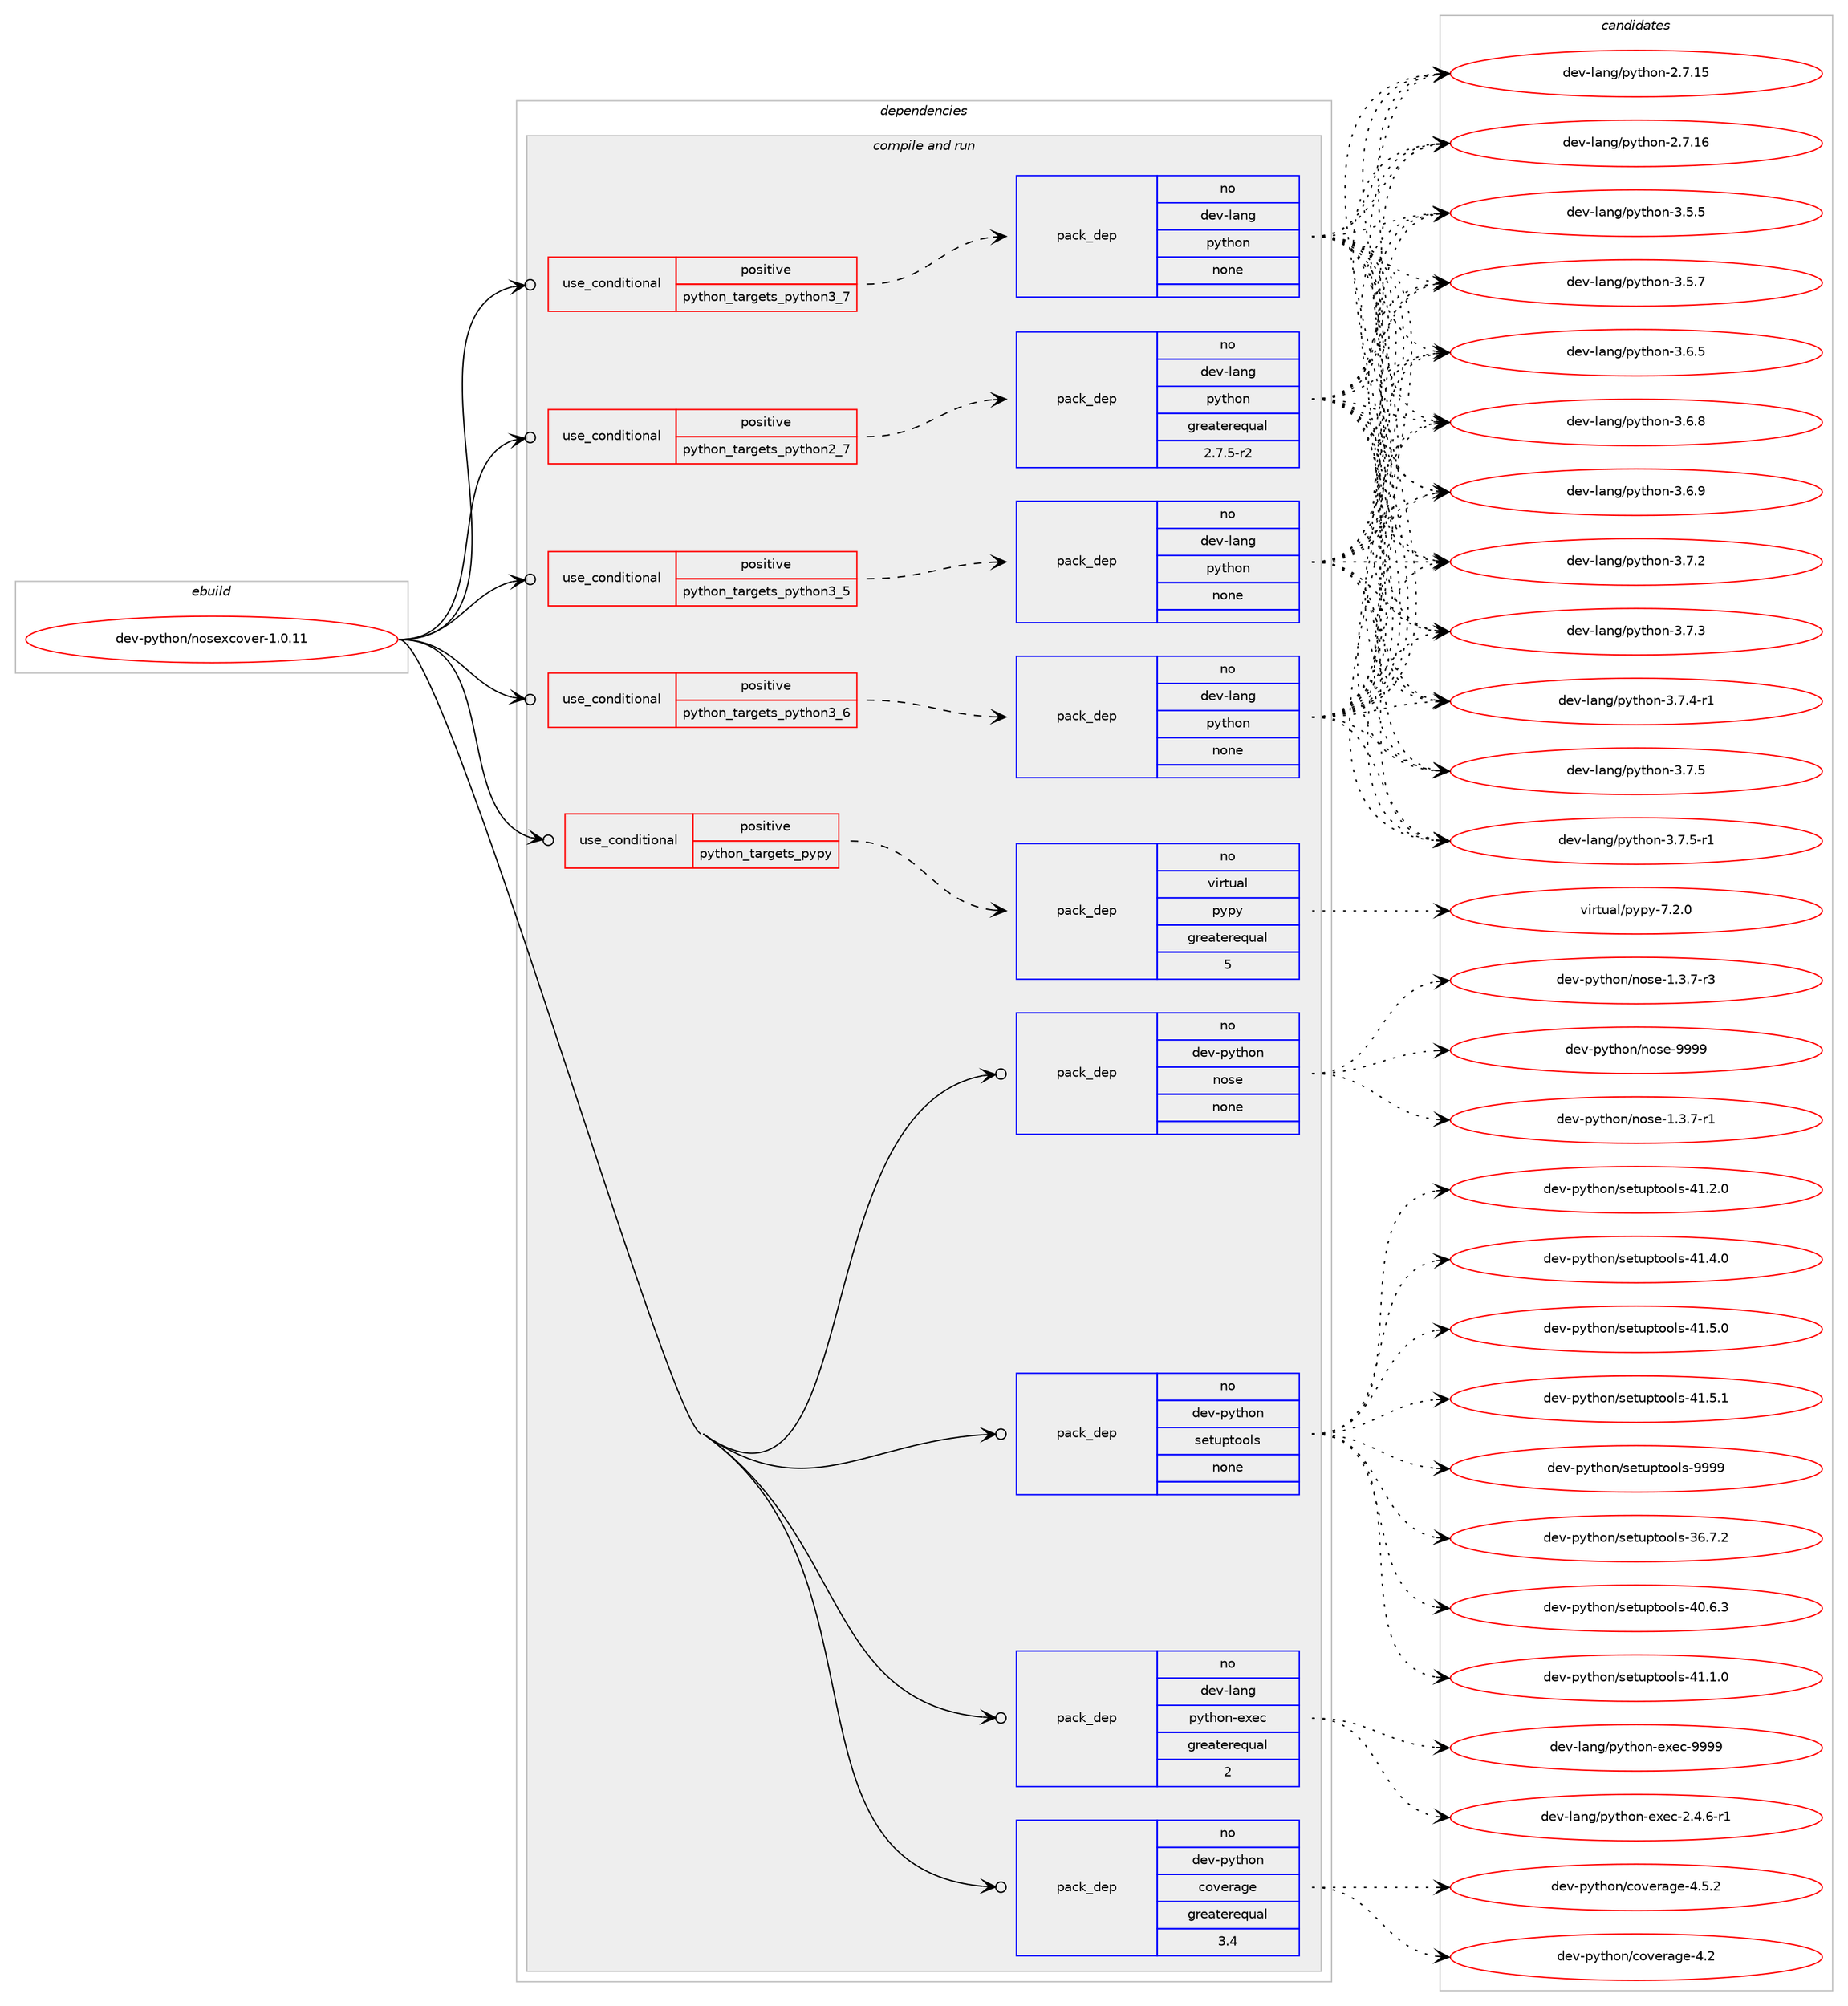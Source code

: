 digraph prolog {

# *************
# Graph options
# *************

newrank=true;
concentrate=true;
compound=true;
graph [rankdir=LR,fontname=Helvetica,fontsize=10,ranksep=1.5];#, ranksep=2.5, nodesep=0.2];
edge  [arrowhead=vee];
node  [fontname=Helvetica,fontsize=10];

# **********
# The ebuild
# **********

subgraph cluster_leftcol {
color=gray;
rank=same;
label=<<i>ebuild</i>>;
id [label="dev-python/nosexcover-1.0.11", color=red, width=4, href="../dev-python/nosexcover-1.0.11.svg"];
}

# ****************
# The dependencies
# ****************

subgraph cluster_midcol {
color=gray;
label=<<i>dependencies</i>>;
subgraph cluster_compile {
fillcolor="#eeeeee";
style=filled;
label=<<i>compile</i>>;
}
subgraph cluster_compileandrun {
fillcolor="#eeeeee";
style=filled;
label=<<i>compile and run</i>>;
subgraph cond143270 {
dependency616991 [label=<<TABLE BORDER="0" CELLBORDER="1" CELLSPACING="0" CELLPADDING="4"><TR><TD ROWSPAN="3" CELLPADDING="10">use_conditional</TD></TR><TR><TD>positive</TD></TR><TR><TD>python_targets_pypy</TD></TR></TABLE>>, shape=none, color=red];
subgraph pack461913 {
dependency616992 [label=<<TABLE BORDER="0" CELLBORDER="1" CELLSPACING="0" CELLPADDING="4" WIDTH="220"><TR><TD ROWSPAN="6" CELLPADDING="30">pack_dep</TD></TR><TR><TD WIDTH="110">no</TD></TR><TR><TD>virtual</TD></TR><TR><TD>pypy</TD></TR><TR><TD>greaterequal</TD></TR><TR><TD>5</TD></TR></TABLE>>, shape=none, color=blue];
}
dependency616991:e -> dependency616992:w [weight=20,style="dashed",arrowhead="vee"];
}
id:e -> dependency616991:w [weight=20,style="solid",arrowhead="odotvee"];
subgraph cond143271 {
dependency616993 [label=<<TABLE BORDER="0" CELLBORDER="1" CELLSPACING="0" CELLPADDING="4"><TR><TD ROWSPAN="3" CELLPADDING="10">use_conditional</TD></TR><TR><TD>positive</TD></TR><TR><TD>python_targets_python2_7</TD></TR></TABLE>>, shape=none, color=red];
subgraph pack461914 {
dependency616994 [label=<<TABLE BORDER="0" CELLBORDER="1" CELLSPACING="0" CELLPADDING="4" WIDTH="220"><TR><TD ROWSPAN="6" CELLPADDING="30">pack_dep</TD></TR><TR><TD WIDTH="110">no</TD></TR><TR><TD>dev-lang</TD></TR><TR><TD>python</TD></TR><TR><TD>greaterequal</TD></TR><TR><TD>2.7.5-r2</TD></TR></TABLE>>, shape=none, color=blue];
}
dependency616993:e -> dependency616994:w [weight=20,style="dashed",arrowhead="vee"];
}
id:e -> dependency616993:w [weight=20,style="solid",arrowhead="odotvee"];
subgraph cond143272 {
dependency616995 [label=<<TABLE BORDER="0" CELLBORDER="1" CELLSPACING="0" CELLPADDING="4"><TR><TD ROWSPAN="3" CELLPADDING="10">use_conditional</TD></TR><TR><TD>positive</TD></TR><TR><TD>python_targets_python3_5</TD></TR></TABLE>>, shape=none, color=red];
subgraph pack461915 {
dependency616996 [label=<<TABLE BORDER="0" CELLBORDER="1" CELLSPACING="0" CELLPADDING="4" WIDTH="220"><TR><TD ROWSPAN="6" CELLPADDING="30">pack_dep</TD></TR><TR><TD WIDTH="110">no</TD></TR><TR><TD>dev-lang</TD></TR><TR><TD>python</TD></TR><TR><TD>none</TD></TR><TR><TD></TD></TR></TABLE>>, shape=none, color=blue];
}
dependency616995:e -> dependency616996:w [weight=20,style="dashed",arrowhead="vee"];
}
id:e -> dependency616995:w [weight=20,style="solid",arrowhead="odotvee"];
subgraph cond143273 {
dependency616997 [label=<<TABLE BORDER="0" CELLBORDER="1" CELLSPACING="0" CELLPADDING="4"><TR><TD ROWSPAN="3" CELLPADDING="10">use_conditional</TD></TR><TR><TD>positive</TD></TR><TR><TD>python_targets_python3_6</TD></TR></TABLE>>, shape=none, color=red];
subgraph pack461916 {
dependency616998 [label=<<TABLE BORDER="0" CELLBORDER="1" CELLSPACING="0" CELLPADDING="4" WIDTH="220"><TR><TD ROWSPAN="6" CELLPADDING="30">pack_dep</TD></TR><TR><TD WIDTH="110">no</TD></TR><TR><TD>dev-lang</TD></TR><TR><TD>python</TD></TR><TR><TD>none</TD></TR><TR><TD></TD></TR></TABLE>>, shape=none, color=blue];
}
dependency616997:e -> dependency616998:w [weight=20,style="dashed",arrowhead="vee"];
}
id:e -> dependency616997:w [weight=20,style="solid",arrowhead="odotvee"];
subgraph cond143274 {
dependency616999 [label=<<TABLE BORDER="0" CELLBORDER="1" CELLSPACING="0" CELLPADDING="4"><TR><TD ROWSPAN="3" CELLPADDING="10">use_conditional</TD></TR><TR><TD>positive</TD></TR><TR><TD>python_targets_python3_7</TD></TR></TABLE>>, shape=none, color=red];
subgraph pack461917 {
dependency617000 [label=<<TABLE BORDER="0" CELLBORDER="1" CELLSPACING="0" CELLPADDING="4" WIDTH="220"><TR><TD ROWSPAN="6" CELLPADDING="30">pack_dep</TD></TR><TR><TD WIDTH="110">no</TD></TR><TR><TD>dev-lang</TD></TR><TR><TD>python</TD></TR><TR><TD>none</TD></TR><TR><TD></TD></TR></TABLE>>, shape=none, color=blue];
}
dependency616999:e -> dependency617000:w [weight=20,style="dashed",arrowhead="vee"];
}
id:e -> dependency616999:w [weight=20,style="solid",arrowhead="odotvee"];
subgraph pack461918 {
dependency617001 [label=<<TABLE BORDER="0" CELLBORDER="1" CELLSPACING="0" CELLPADDING="4" WIDTH="220"><TR><TD ROWSPAN="6" CELLPADDING="30">pack_dep</TD></TR><TR><TD WIDTH="110">no</TD></TR><TR><TD>dev-lang</TD></TR><TR><TD>python-exec</TD></TR><TR><TD>greaterequal</TD></TR><TR><TD>2</TD></TR></TABLE>>, shape=none, color=blue];
}
id:e -> dependency617001:w [weight=20,style="solid",arrowhead="odotvee"];
subgraph pack461919 {
dependency617002 [label=<<TABLE BORDER="0" CELLBORDER="1" CELLSPACING="0" CELLPADDING="4" WIDTH="220"><TR><TD ROWSPAN="6" CELLPADDING="30">pack_dep</TD></TR><TR><TD WIDTH="110">no</TD></TR><TR><TD>dev-python</TD></TR><TR><TD>coverage</TD></TR><TR><TD>greaterequal</TD></TR><TR><TD>3.4</TD></TR></TABLE>>, shape=none, color=blue];
}
id:e -> dependency617002:w [weight=20,style="solid",arrowhead="odotvee"];
subgraph pack461920 {
dependency617003 [label=<<TABLE BORDER="0" CELLBORDER="1" CELLSPACING="0" CELLPADDING="4" WIDTH="220"><TR><TD ROWSPAN="6" CELLPADDING="30">pack_dep</TD></TR><TR><TD WIDTH="110">no</TD></TR><TR><TD>dev-python</TD></TR><TR><TD>nose</TD></TR><TR><TD>none</TD></TR><TR><TD></TD></TR></TABLE>>, shape=none, color=blue];
}
id:e -> dependency617003:w [weight=20,style="solid",arrowhead="odotvee"];
subgraph pack461921 {
dependency617004 [label=<<TABLE BORDER="0" CELLBORDER="1" CELLSPACING="0" CELLPADDING="4" WIDTH="220"><TR><TD ROWSPAN="6" CELLPADDING="30">pack_dep</TD></TR><TR><TD WIDTH="110">no</TD></TR><TR><TD>dev-python</TD></TR><TR><TD>setuptools</TD></TR><TR><TD>none</TD></TR><TR><TD></TD></TR></TABLE>>, shape=none, color=blue];
}
id:e -> dependency617004:w [weight=20,style="solid",arrowhead="odotvee"];
}
subgraph cluster_run {
fillcolor="#eeeeee";
style=filled;
label=<<i>run</i>>;
}
}

# **************
# The candidates
# **************

subgraph cluster_choices {
rank=same;
color=gray;
label=<<i>candidates</i>>;

subgraph choice461913 {
color=black;
nodesep=1;
choice1181051141161179710847112121112121455546504648 [label="virtual/pypy-7.2.0", color=red, width=4,href="../virtual/pypy-7.2.0.svg"];
dependency616992:e -> choice1181051141161179710847112121112121455546504648:w [style=dotted,weight="100"];
}
subgraph choice461914 {
color=black;
nodesep=1;
choice10010111845108971101034711212111610411111045504655464953 [label="dev-lang/python-2.7.15", color=red, width=4,href="../dev-lang/python-2.7.15.svg"];
choice10010111845108971101034711212111610411111045504655464954 [label="dev-lang/python-2.7.16", color=red, width=4,href="../dev-lang/python-2.7.16.svg"];
choice100101118451089711010347112121116104111110455146534653 [label="dev-lang/python-3.5.5", color=red, width=4,href="../dev-lang/python-3.5.5.svg"];
choice100101118451089711010347112121116104111110455146534655 [label="dev-lang/python-3.5.7", color=red, width=4,href="../dev-lang/python-3.5.7.svg"];
choice100101118451089711010347112121116104111110455146544653 [label="dev-lang/python-3.6.5", color=red, width=4,href="../dev-lang/python-3.6.5.svg"];
choice100101118451089711010347112121116104111110455146544656 [label="dev-lang/python-3.6.8", color=red, width=4,href="../dev-lang/python-3.6.8.svg"];
choice100101118451089711010347112121116104111110455146544657 [label="dev-lang/python-3.6.9", color=red, width=4,href="../dev-lang/python-3.6.9.svg"];
choice100101118451089711010347112121116104111110455146554650 [label="dev-lang/python-3.7.2", color=red, width=4,href="../dev-lang/python-3.7.2.svg"];
choice100101118451089711010347112121116104111110455146554651 [label="dev-lang/python-3.7.3", color=red, width=4,href="../dev-lang/python-3.7.3.svg"];
choice1001011184510897110103471121211161041111104551465546524511449 [label="dev-lang/python-3.7.4-r1", color=red, width=4,href="../dev-lang/python-3.7.4-r1.svg"];
choice100101118451089711010347112121116104111110455146554653 [label="dev-lang/python-3.7.5", color=red, width=4,href="../dev-lang/python-3.7.5.svg"];
choice1001011184510897110103471121211161041111104551465546534511449 [label="dev-lang/python-3.7.5-r1", color=red, width=4,href="../dev-lang/python-3.7.5-r1.svg"];
dependency616994:e -> choice10010111845108971101034711212111610411111045504655464953:w [style=dotted,weight="100"];
dependency616994:e -> choice10010111845108971101034711212111610411111045504655464954:w [style=dotted,weight="100"];
dependency616994:e -> choice100101118451089711010347112121116104111110455146534653:w [style=dotted,weight="100"];
dependency616994:e -> choice100101118451089711010347112121116104111110455146534655:w [style=dotted,weight="100"];
dependency616994:e -> choice100101118451089711010347112121116104111110455146544653:w [style=dotted,weight="100"];
dependency616994:e -> choice100101118451089711010347112121116104111110455146544656:w [style=dotted,weight="100"];
dependency616994:e -> choice100101118451089711010347112121116104111110455146544657:w [style=dotted,weight="100"];
dependency616994:e -> choice100101118451089711010347112121116104111110455146554650:w [style=dotted,weight="100"];
dependency616994:e -> choice100101118451089711010347112121116104111110455146554651:w [style=dotted,weight="100"];
dependency616994:e -> choice1001011184510897110103471121211161041111104551465546524511449:w [style=dotted,weight="100"];
dependency616994:e -> choice100101118451089711010347112121116104111110455146554653:w [style=dotted,weight="100"];
dependency616994:e -> choice1001011184510897110103471121211161041111104551465546534511449:w [style=dotted,weight="100"];
}
subgraph choice461915 {
color=black;
nodesep=1;
choice10010111845108971101034711212111610411111045504655464953 [label="dev-lang/python-2.7.15", color=red, width=4,href="../dev-lang/python-2.7.15.svg"];
choice10010111845108971101034711212111610411111045504655464954 [label="dev-lang/python-2.7.16", color=red, width=4,href="../dev-lang/python-2.7.16.svg"];
choice100101118451089711010347112121116104111110455146534653 [label="dev-lang/python-3.5.5", color=red, width=4,href="../dev-lang/python-3.5.5.svg"];
choice100101118451089711010347112121116104111110455146534655 [label="dev-lang/python-3.5.7", color=red, width=4,href="../dev-lang/python-3.5.7.svg"];
choice100101118451089711010347112121116104111110455146544653 [label="dev-lang/python-3.6.5", color=red, width=4,href="../dev-lang/python-3.6.5.svg"];
choice100101118451089711010347112121116104111110455146544656 [label="dev-lang/python-3.6.8", color=red, width=4,href="../dev-lang/python-3.6.8.svg"];
choice100101118451089711010347112121116104111110455146544657 [label="dev-lang/python-3.6.9", color=red, width=4,href="../dev-lang/python-3.6.9.svg"];
choice100101118451089711010347112121116104111110455146554650 [label="dev-lang/python-3.7.2", color=red, width=4,href="../dev-lang/python-3.7.2.svg"];
choice100101118451089711010347112121116104111110455146554651 [label="dev-lang/python-3.7.3", color=red, width=4,href="../dev-lang/python-3.7.3.svg"];
choice1001011184510897110103471121211161041111104551465546524511449 [label="dev-lang/python-3.7.4-r1", color=red, width=4,href="../dev-lang/python-3.7.4-r1.svg"];
choice100101118451089711010347112121116104111110455146554653 [label="dev-lang/python-3.7.5", color=red, width=4,href="../dev-lang/python-3.7.5.svg"];
choice1001011184510897110103471121211161041111104551465546534511449 [label="dev-lang/python-3.7.5-r1", color=red, width=4,href="../dev-lang/python-3.7.5-r1.svg"];
dependency616996:e -> choice10010111845108971101034711212111610411111045504655464953:w [style=dotted,weight="100"];
dependency616996:e -> choice10010111845108971101034711212111610411111045504655464954:w [style=dotted,weight="100"];
dependency616996:e -> choice100101118451089711010347112121116104111110455146534653:w [style=dotted,weight="100"];
dependency616996:e -> choice100101118451089711010347112121116104111110455146534655:w [style=dotted,weight="100"];
dependency616996:e -> choice100101118451089711010347112121116104111110455146544653:w [style=dotted,weight="100"];
dependency616996:e -> choice100101118451089711010347112121116104111110455146544656:w [style=dotted,weight="100"];
dependency616996:e -> choice100101118451089711010347112121116104111110455146544657:w [style=dotted,weight="100"];
dependency616996:e -> choice100101118451089711010347112121116104111110455146554650:w [style=dotted,weight="100"];
dependency616996:e -> choice100101118451089711010347112121116104111110455146554651:w [style=dotted,weight="100"];
dependency616996:e -> choice1001011184510897110103471121211161041111104551465546524511449:w [style=dotted,weight="100"];
dependency616996:e -> choice100101118451089711010347112121116104111110455146554653:w [style=dotted,weight="100"];
dependency616996:e -> choice1001011184510897110103471121211161041111104551465546534511449:w [style=dotted,weight="100"];
}
subgraph choice461916 {
color=black;
nodesep=1;
choice10010111845108971101034711212111610411111045504655464953 [label="dev-lang/python-2.7.15", color=red, width=4,href="../dev-lang/python-2.7.15.svg"];
choice10010111845108971101034711212111610411111045504655464954 [label="dev-lang/python-2.7.16", color=red, width=4,href="../dev-lang/python-2.7.16.svg"];
choice100101118451089711010347112121116104111110455146534653 [label="dev-lang/python-3.5.5", color=red, width=4,href="../dev-lang/python-3.5.5.svg"];
choice100101118451089711010347112121116104111110455146534655 [label="dev-lang/python-3.5.7", color=red, width=4,href="../dev-lang/python-3.5.7.svg"];
choice100101118451089711010347112121116104111110455146544653 [label="dev-lang/python-3.6.5", color=red, width=4,href="../dev-lang/python-3.6.5.svg"];
choice100101118451089711010347112121116104111110455146544656 [label="dev-lang/python-3.6.8", color=red, width=4,href="../dev-lang/python-3.6.8.svg"];
choice100101118451089711010347112121116104111110455146544657 [label="dev-lang/python-3.6.9", color=red, width=4,href="../dev-lang/python-3.6.9.svg"];
choice100101118451089711010347112121116104111110455146554650 [label="dev-lang/python-3.7.2", color=red, width=4,href="../dev-lang/python-3.7.2.svg"];
choice100101118451089711010347112121116104111110455146554651 [label="dev-lang/python-3.7.3", color=red, width=4,href="../dev-lang/python-3.7.3.svg"];
choice1001011184510897110103471121211161041111104551465546524511449 [label="dev-lang/python-3.7.4-r1", color=red, width=4,href="../dev-lang/python-3.7.4-r1.svg"];
choice100101118451089711010347112121116104111110455146554653 [label="dev-lang/python-3.7.5", color=red, width=4,href="../dev-lang/python-3.7.5.svg"];
choice1001011184510897110103471121211161041111104551465546534511449 [label="dev-lang/python-3.7.5-r1", color=red, width=4,href="../dev-lang/python-3.7.5-r1.svg"];
dependency616998:e -> choice10010111845108971101034711212111610411111045504655464953:w [style=dotted,weight="100"];
dependency616998:e -> choice10010111845108971101034711212111610411111045504655464954:w [style=dotted,weight="100"];
dependency616998:e -> choice100101118451089711010347112121116104111110455146534653:w [style=dotted,weight="100"];
dependency616998:e -> choice100101118451089711010347112121116104111110455146534655:w [style=dotted,weight="100"];
dependency616998:e -> choice100101118451089711010347112121116104111110455146544653:w [style=dotted,weight="100"];
dependency616998:e -> choice100101118451089711010347112121116104111110455146544656:w [style=dotted,weight="100"];
dependency616998:e -> choice100101118451089711010347112121116104111110455146544657:w [style=dotted,weight="100"];
dependency616998:e -> choice100101118451089711010347112121116104111110455146554650:w [style=dotted,weight="100"];
dependency616998:e -> choice100101118451089711010347112121116104111110455146554651:w [style=dotted,weight="100"];
dependency616998:e -> choice1001011184510897110103471121211161041111104551465546524511449:w [style=dotted,weight="100"];
dependency616998:e -> choice100101118451089711010347112121116104111110455146554653:w [style=dotted,weight="100"];
dependency616998:e -> choice1001011184510897110103471121211161041111104551465546534511449:w [style=dotted,weight="100"];
}
subgraph choice461917 {
color=black;
nodesep=1;
choice10010111845108971101034711212111610411111045504655464953 [label="dev-lang/python-2.7.15", color=red, width=4,href="../dev-lang/python-2.7.15.svg"];
choice10010111845108971101034711212111610411111045504655464954 [label="dev-lang/python-2.7.16", color=red, width=4,href="../dev-lang/python-2.7.16.svg"];
choice100101118451089711010347112121116104111110455146534653 [label="dev-lang/python-3.5.5", color=red, width=4,href="../dev-lang/python-3.5.5.svg"];
choice100101118451089711010347112121116104111110455146534655 [label="dev-lang/python-3.5.7", color=red, width=4,href="../dev-lang/python-3.5.7.svg"];
choice100101118451089711010347112121116104111110455146544653 [label="dev-lang/python-3.6.5", color=red, width=4,href="../dev-lang/python-3.6.5.svg"];
choice100101118451089711010347112121116104111110455146544656 [label="dev-lang/python-3.6.8", color=red, width=4,href="../dev-lang/python-3.6.8.svg"];
choice100101118451089711010347112121116104111110455146544657 [label="dev-lang/python-3.6.9", color=red, width=4,href="../dev-lang/python-3.6.9.svg"];
choice100101118451089711010347112121116104111110455146554650 [label="dev-lang/python-3.7.2", color=red, width=4,href="../dev-lang/python-3.7.2.svg"];
choice100101118451089711010347112121116104111110455146554651 [label="dev-lang/python-3.7.3", color=red, width=4,href="../dev-lang/python-3.7.3.svg"];
choice1001011184510897110103471121211161041111104551465546524511449 [label="dev-lang/python-3.7.4-r1", color=red, width=4,href="../dev-lang/python-3.7.4-r1.svg"];
choice100101118451089711010347112121116104111110455146554653 [label="dev-lang/python-3.7.5", color=red, width=4,href="../dev-lang/python-3.7.5.svg"];
choice1001011184510897110103471121211161041111104551465546534511449 [label="dev-lang/python-3.7.5-r1", color=red, width=4,href="../dev-lang/python-3.7.5-r1.svg"];
dependency617000:e -> choice10010111845108971101034711212111610411111045504655464953:w [style=dotted,weight="100"];
dependency617000:e -> choice10010111845108971101034711212111610411111045504655464954:w [style=dotted,weight="100"];
dependency617000:e -> choice100101118451089711010347112121116104111110455146534653:w [style=dotted,weight="100"];
dependency617000:e -> choice100101118451089711010347112121116104111110455146534655:w [style=dotted,weight="100"];
dependency617000:e -> choice100101118451089711010347112121116104111110455146544653:w [style=dotted,weight="100"];
dependency617000:e -> choice100101118451089711010347112121116104111110455146544656:w [style=dotted,weight="100"];
dependency617000:e -> choice100101118451089711010347112121116104111110455146544657:w [style=dotted,weight="100"];
dependency617000:e -> choice100101118451089711010347112121116104111110455146554650:w [style=dotted,weight="100"];
dependency617000:e -> choice100101118451089711010347112121116104111110455146554651:w [style=dotted,weight="100"];
dependency617000:e -> choice1001011184510897110103471121211161041111104551465546524511449:w [style=dotted,weight="100"];
dependency617000:e -> choice100101118451089711010347112121116104111110455146554653:w [style=dotted,weight="100"];
dependency617000:e -> choice1001011184510897110103471121211161041111104551465546534511449:w [style=dotted,weight="100"];
}
subgraph choice461918 {
color=black;
nodesep=1;
choice10010111845108971101034711212111610411111045101120101994550465246544511449 [label="dev-lang/python-exec-2.4.6-r1", color=red, width=4,href="../dev-lang/python-exec-2.4.6-r1.svg"];
choice10010111845108971101034711212111610411111045101120101994557575757 [label="dev-lang/python-exec-9999", color=red, width=4,href="../dev-lang/python-exec-9999.svg"];
dependency617001:e -> choice10010111845108971101034711212111610411111045101120101994550465246544511449:w [style=dotted,weight="100"];
dependency617001:e -> choice10010111845108971101034711212111610411111045101120101994557575757:w [style=dotted,weight="100"];
}
subgraph choice461919 {
color=black;
nodesep=1;
choice1001011184511212111610411111047991111181011149710310145524650 [label="dev-python/coverage-4.2", color=red, width=4,href="../dev-python/coverage-4.2.svg"];
choice10010111845112121116104111110479911111810111497103101455246534650 [label="dev-python/coverage-4.5.2", color=red, width=4,href="../dev-python/coverage-4.5.2.svg"];
dependency617002:e -> choice1001011184511212111610411111047991111181011149710310145524650:w [style=dotted,weight="100"];
dependency617002:e -> choice10010111845112121116104111110479911111810111497103101455246534650:w [style=dotted,weight="100"];
}
subgraph choice461920 {
color=black;
nodesep=1;
choice10010111845112121116104111110471101111151014549465146554511449 [label="dev-python/nose-1.3.7-r1", color=red, width=4,href="../dev-python/nose-1.3.7-r1.svg"];
choice10010111845112121116104111110471101111151014549465146554511451 [label="dev-python/nose-1.3.7-r3", color=red, width=4,href="../dev-python/nose-1.3.7-r3.svg"];
choice10010111845112121116104111110471101111151014557575757 [label="dev-python/nose-9999", color=red, width=4,href="../dev-python/nose-9999.svg"];
dependency617003:e -> choice10010111845112121116104111110471101111151014549465146554511449:w [style=dotted,weight="100"];
dependency617003:e -> choice10010111845112121116104111110471101111151014549465146554511451:w [style=dotted,weight="100"];
dependency617003:e -> choice10010111845112121116104111110471101111151014557575757:w [style=dotted,weight="100"];
}
subgraph choice461921 {
color=black;
nodesep=1;
choice100101118451121211161041111104711510111611711211611111110811545515446554650 [label="dev-python/setuptools-36.7.2", color=red, width=4,href="../dev-python/setuptools-36.7.2.svg"];
choice100101118451121211161041111104711510111611711211611111110811545524846544651 [label="dev-python/setuptools-40.6.3", color=red, width=4,href="../dev-python/setuptools-40.6.3.svg"];
choice100101118451121211161041111104711510111611711211611111110811545524946494648 [label="dev-python/setuptools-41.1.0", color=red, width=4,href="../dev-python/setuptools-41.1.0.svg"];
choice100101118451121211161041111104711510111611711211611111110811545524946504648 [label="dev-python/setuptools-41.2.0", color=red, width=4,href="../dev-python/setuptools-41.2.0.svg"];
choice100101118451121211161041111104711510111611711211611111110811545524946524648 [label="dev-python/setuptools-41.4.0", color=red, width=4,href="../dev-python/setuptools-41.4.0.svg"];
choice100101118451121211161041111104711510111611711211611111110811545524946534648 [label="dev-python/setuptools-41.5.0", color=red, width=4,href="../dev-python/setuptools-41.5.0.svg"];
choice100101118451121211161041111104711510111611711211611111110811545524946534649 [label="dev-python/setuptools-41.5.1", color=red, width=4,href="../dev-python/setuptools-41.5.1.svg"];
choice10010111845112121116104111110471151011161171121161111111081154557575757 [label="dev-python/setuptools-9999", color=red, width=4,href="../dev-python/setuptools-9999.svg"];
dependency617004:e -> choice100101118451121211161041111104711510111611711211611111110811545515446554650:w [style=dotted,weight="100"];
dependency617004:e -> choice100101118451121211161041111104711510111611711211611111110811545524846544651:w [style=dotted,weight="100"];
dependency617004:e -> choice100101118451121211161041111104711510111611711211611111110811545524946494648:w [style=dotted,weight="100"];
dependency617004:e -> choice100101118451121211161041111104711510111611711211611111110811545524946504648:w [style=dotted,weight="100"];
dependency617004:e -> choice100101118451121211161041111104711510111611711211611111110811545524946524648:w [style=dotted,weight="100"];
dependency617004:e -> choice100101118451121211161041111104711510111611711211611111110811545524946534648:w [style=dotted,weight="100"];
dependency617004:e -> choice100101118451121211161041111104711510111611711211611111110811545524946534649:w [style=dotted,weight="100"];
dependency617004:e -> choice10010111845112121116104111110471151011161171121161111111081154557575757:w [style=dotted,weight="100"];
}
}

}
